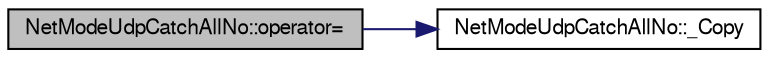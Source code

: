 digraph G
{
  edge [fontname="FreeSans",fontsize="10",labelfontname="FreeSans",labelfontsize="10"];
  node [fontname="FreeSans",fontsize="10",shape=record];
  rankdir=LR;
  Node1 [label="NetModeUdpCatchAllNo::operator=",height=0.2,width=0.4,color="black", fillcolor="grey75", style="filled" fontcolor="black"];
  Node1 -> Node2 [color="midnightblue",fontsize="10",style="solid",fontname="FreeSans"];
  Node2 [label="NetModeUdpCatchAllNo::_Copy",height=0.2,width=0.4,color="black", fillcolor="white", style="filled",URL="$class_net_mode_udp_catch_all_no.html#addd8f241a843fef92bcbe1e564ce4d32"];
}
